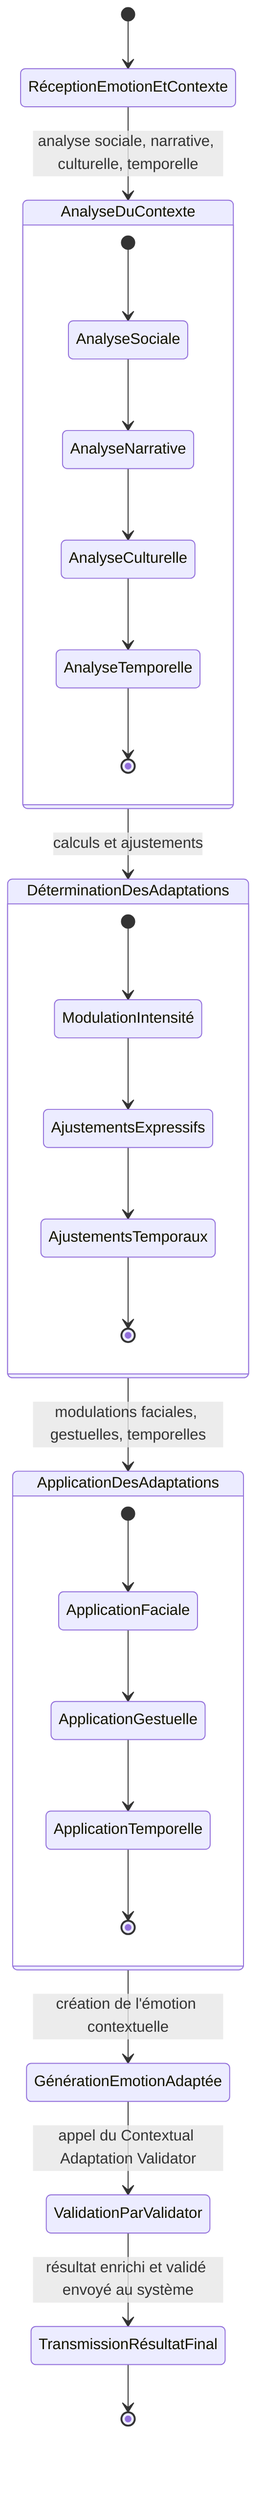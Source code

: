 stateDiagram-v2
    [*] --> RéceptionEmotionEtContexte

    RéceptionEmotionEtContexte --> AnalyseDuContexte : analyse sociale, narrative, culturelle, temporelle
    AnalyseDuContexte --> DéterminationDesAdaptations : calculs et ajustements
    DéterminationDesAdaptations --> ApplicationDesAdaptations : modulations faciales, gestuelles, temporelles
    ApplicationDesAdaptations --> GénérationEmotionAdaptée : création de l'émotion contextuelle
    GénérationEmotionAdaptée --> ValidationParValidator : appel du Contextual Adaptation Validator
    ValidationParValidator --> TransmissionRésultatFinal : résultat enrichi et validé envoyé au système
    TransmissionRésultatFinal --> [*]

    state AnalyseDuContexte {
        [*] --> AnalyseSociale
        AnalyseSociale --> AnalyseNarrative
        AnalyseNarrative --> AnalyseCulturelle
        AnalyseCulturelle --> AnalyseTemporelle
        AnalyseTemporelle --> [*]
    }

    state DéterminationDesAdaptations {
        [*] --> ModulationIntensité
        ModulationIntensité --> AjustementsExpressifs
        AjustementsExpressifs --> AjustementsTemporaux
        AjustementsTemporaux --> [*]
    }

    state ApplicationDesAdaptations {
        [*] --> ApplicationFaciale
        ApplicationFaciale --> ApplicationGestuelle
        ApplicationGestuelle --> ApplicationTemporelle
        ApplicationTemporelle --> [*]
    }